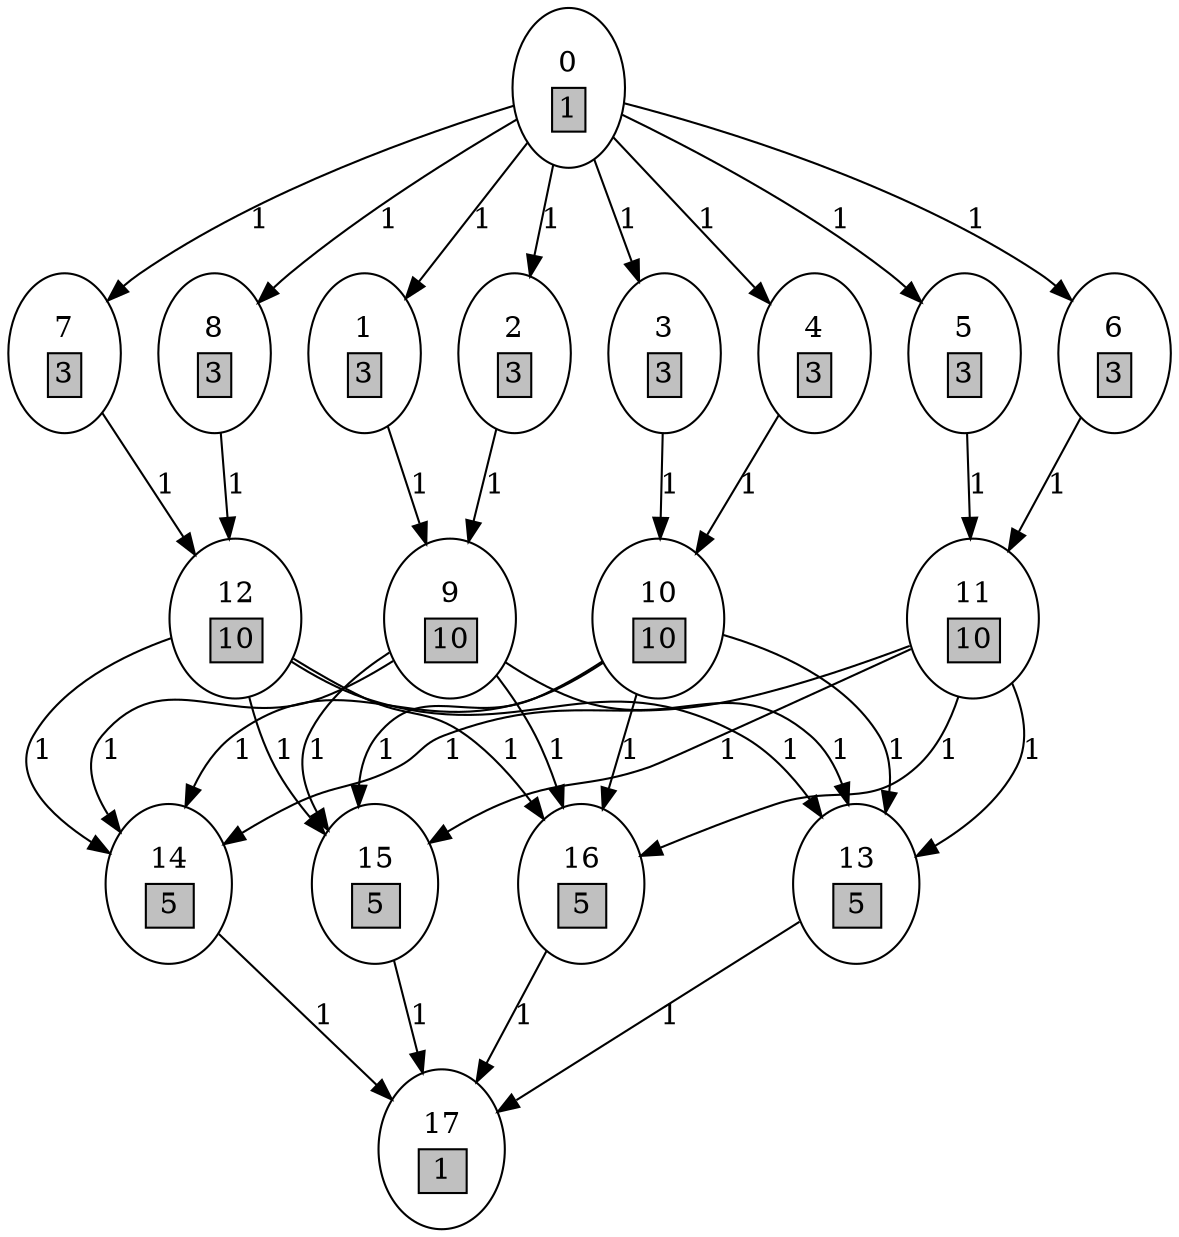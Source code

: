 digraph g18 {
graph [page="11.7,8.3"];
0 -> 1 [label="1"];
0 -> 2 [label="1"];
0 -> 3 [label="1"];
0 -> 4 [label="1"];
0 -> 5 [label="1"];
0 -> 6 [label="1"];
0 -> 7 [label="1"];
0 -> 8 [label="1"];
1 -> 9 [label="1"];
2 -> 9 [label="1"];
3 -> 10 [label="1"];
4 -> 10 [label="1"];
5 -> 11 [label="1"];
6 -> 11 [label="1"];
7 -> 12 [label="1"];
8 -> 12 [label="1"];
9 -> 13 [label="1"];
9 -> 14 [label="1"];
9 -> 15 [label="1"];
9 -> 16 [label="1"];
10 -> 13 [label="1"];
10 -> 14 [label="1"];
10 -> 15 [label="1"];
10 -> 16 [label="1"];
11 -> 13 [label="1"];
11 -> 14 [label="1"];
11 -> 15 [label="1"];
11 -> 16 [label="1"];
12 -> 13 [label="1"];
12 -> 14 [label="1"];
12 -> 15 [label="1"];
12 -> 16 [label="1"];
13 -> 17 [label="1"];
14 -> 17 [label="1"];
15 -> 17 [label="1"];
16 -> 17 [label="1"];
0 [label=<<TABLE border="0"><TR><TD>0</TD></TR><TR><TD border="1" bgcolor="grey">1</TD></TR></TABLE>>];
1 [label=<<TABLE border="0"><TR><TD>1</TD></TR><TR><TD border="1" bgcolor="grey">3</TD></TR></TABLE>>];
2 [label=<<TABLE border="0"><TR><TD>2</TD></TR><TR><TD border="1" bgcolor="grey">3</TD></TR></TABLE>>];
3 [label=<<TABLE border="0"><TR><TD>3</TD></TR><TR><TD border="1" bgcolor="grey">3</TD></TR></TABLE>>];
4 [label=<<TABLE border="0"><TR><TD>4</TD></TR><TR><TD border="1" bgcolor="grey">3</TD></TR></TABLE>>];
5 [label=<<TABLE border="0"><TR><TD>5</TD></TR><TR><TD border="1" bgcolor="grey">3</TD></TR></TABLE>>];
6 [label=<<TABLE border="0"><TR><TD>6</TD></TR><TR><TD border="1" bgcolor="grey">3</TD></TR></TABLE>>];
7 [label=<<TABLE border="0"><TR><TD>7</TD></TR><TR><TD border="1" bgcolor="grey">3</TD></TR></TABLE>>];
8 [label=<<TABLE border="0"><TR><TD>8</TD></TR><TR><TD border="1" bgcolor="grey">3</TD></TR></TABLE>>];
9 [label=<<TABLE border="0"><TR><TD>9</TD></TR><TR><TD border="1" bgcolor="grey">10</TD></TR></TABLE>>];
10 [label=<<TABLE border="0"><TR><TD>10</TD></TR><TR><TD border="1" bgcolor="grey">10</TD></TR></TABLE>>];
11 [label=<<TABLE border="0"><TR><TD>11</TD></TR><TR><TD border="1" bgcolor="grey">10</TD></TR></TABLE>>];
12 [label=<<TABLE border="0"><TR><TD>12</TD></TR><TR><TD border="1" bgcolor="grey">10</TD></TR></TABLE>>];
13 [label=<<TABLE border="0"><TR><TD>13</TD></TR><TR><TD border="1" bgcolor="grey">5</TD></TR></TABLE>>];
14 [label=<<TABLE border="0"><TR><TD>14</TD></TR><TR><TD border="1" bgcolor="grey">5</TD></TR></TABLE>>];
15 [label=<<TABLE border="0"><TR><TD>15</TD></TR><TR><TD border="1" bgcolor="grey">5</TD></TR></TABLE>>];
16 [label=<<TABLE border="0"><TR><TD>16</TD></TR><TR><TD border="1" bgcolor="grey">5</TD></TR></TABLE>>];
17 [label=<<TABLE border="0"><TR><TD>17</TD></TR><TR><TD border="1" bgcolor="grey">1</TD></TR></TABLE>>];
}

